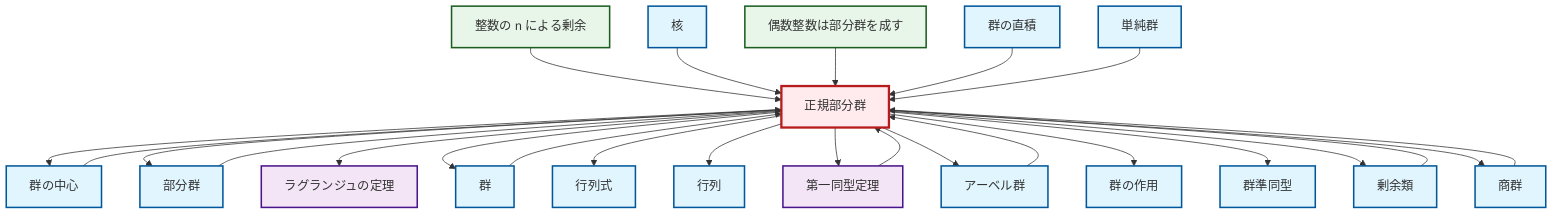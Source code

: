 graph TD
    classDef definition fill:#e1f5fe,stroke:#01579b,stroke-width:2px
    classDef theorem fill:#f3e5f5,stroke:#4a148c,stroke-width:2px
    classDef axiom fill:#fff3e0,stroke:#e65100,stroke-width:2px
    classDef example fill:#e8f5e9,stroke:#1b5e20,stroke-width:2px
    classDef current fill:#ffebee,stroke:#b71c1c,stroke-width:3px
    ex-even-integers-subgroup["偶数整数は部分群を成す"]:::example
    def-group-action["群の作用"]:::definition
    def-group["群"]:::definition
    def-coset["剰余類"]:::definition
    def-subgroup["部分群"]:::definition
    thm-lagrange["ラグランジュの定理"]:::theorem
    def-kernel["核"]:::definition
    def-determinant["行列式"]:::definition
    def-direct-product["群の直積"]:::definition
    def-homomorphism["群準同型"]:::definition
    def-abelian-group["アーベル群"]:::definition
    def-matrix["行列"]:::definition
    def-center-of-group["群の中心"]:::definition
    def-quotient-group["商群"]:::definition
    thm-first-isomorphism["第一同型定理"]:::theorem
    def-simple-group["単純群"]:::definition
    ex-quotient-integers-mod-n["整数の n による剰余"]:::example
    def-normal-subgroup["正規部分群"]:::definition
    def-normal-subgroup --> def-center-of-group
    def-normal-subgroup --> def-subgroup
    def-normal-subgroup --> thm-lagrange
    def-subgroup --> def-normal-subgroup
    def-normal-subgroup --> def-group
    thm-first-isomorphism --> def-normal-subgroup
    ex-quotient-integers-mod-n --> def-normal-subgroup
    def-normal-subgroup --> def-determinant
    def-kernel --> def-normal-subgroup
    def-normal-subgroup --> def-matrix
    def-normal-subgroup --> thm-first-isomorphism
    def-normal-subgroup --> def-abelian-group
    ex-even-integers-subgroup --> def-normal-subgroup
    def-normal-subgroup --> def-group-action
    def-center-of-group --> def-normal-subgroup
    def-coset --> def-normal-subgroup
    def-normal-subgroup --> def-homomorphism
    def-normal-subgroup --> def-coset
    def-group --> def-normal-subgroup
    def-normal-subgroup --> def-quotient-group
    def-quotient-group --> def-normal-subgroup
    def-direct-product --> def-normal-subgroup
    def-simple-group --> def-normal-subgroup
    def-abelian-group --> def-normal-subgroup
    class def-normal-subgroup current